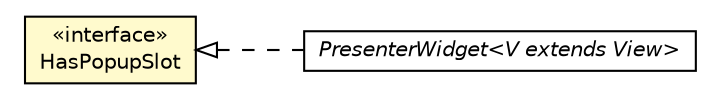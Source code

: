#!/usr/local/bin/dot
#
# Class diagram 
# Generated by UMLGraph version R5_6-24-gf6e263 (http://www.umlgraph.org/)
#

digraph G {
	edge [fontname="Helvetica",fontsize=10,labelfontname="Helvetica",labelfontsize=10];
	node [fontname="Helvetica",fontsize=10,shape=plaintext];
	nodesep=0.25;
	ranksep=0.5;
	rankdir=LR;
	// com.gwtplatform.mvp.client.PresenterWidget<V extends com.gwtplatform.mvp.client.View>
	c209302 [label=<<table title="com.gwtplatform.mvp.client.PresenterWidget" border="0" cellborder="1" cellspacing="0" cellpadding="2" port="p" href="./PresenterWidget.html">
		<tr><td><table border="0" cellspacing="0" cellpadding="1">
<tr><td align="center" balign="center"><font face="Helvetica-Oblique"> PresenterWidget&lt;V extends View&gt; </font></td></tr>
		</table></td></tr>
		</table>>, URL="./PresenterWidget.html", fontname="Helvetica", fontcolor="black", fontsize=10.0];
	// com.gwtplatform.mvp.client.HasPopupSlot
	c209312 [label=<<table title="com.gwtplatform.mvp.client.HasPopupSlot" border="0" cellborder="1" cellspacing="0" cellpadding="2" port="p" bgcolor="lemonChiffon" href="./HasPopupSlot.html">
		<tr><td><table border="0" cellspacing="0" cellpadding="1">
<tr><td align="center" balign="center"> &#171;interface&#187; </td></tr>
<tr><td align="center" balign="center"> HasPopupSlot </td></tr>
		</table></td></tr>
		</table>>, URL="./HasPopupSlot.html", fontname="Helvetica", fontcolor="black", fontsize=10.0];
	//com.gwtplatform.mvp.client.PresenterWidget<V extends com.gwtplatform.mvp.client.View> implements com.gwtplatform.mvp.client.HasPopupSlot
	c209312:p -> c209302:p [dir=back,arrowtail=empty,style=dashed];
}

